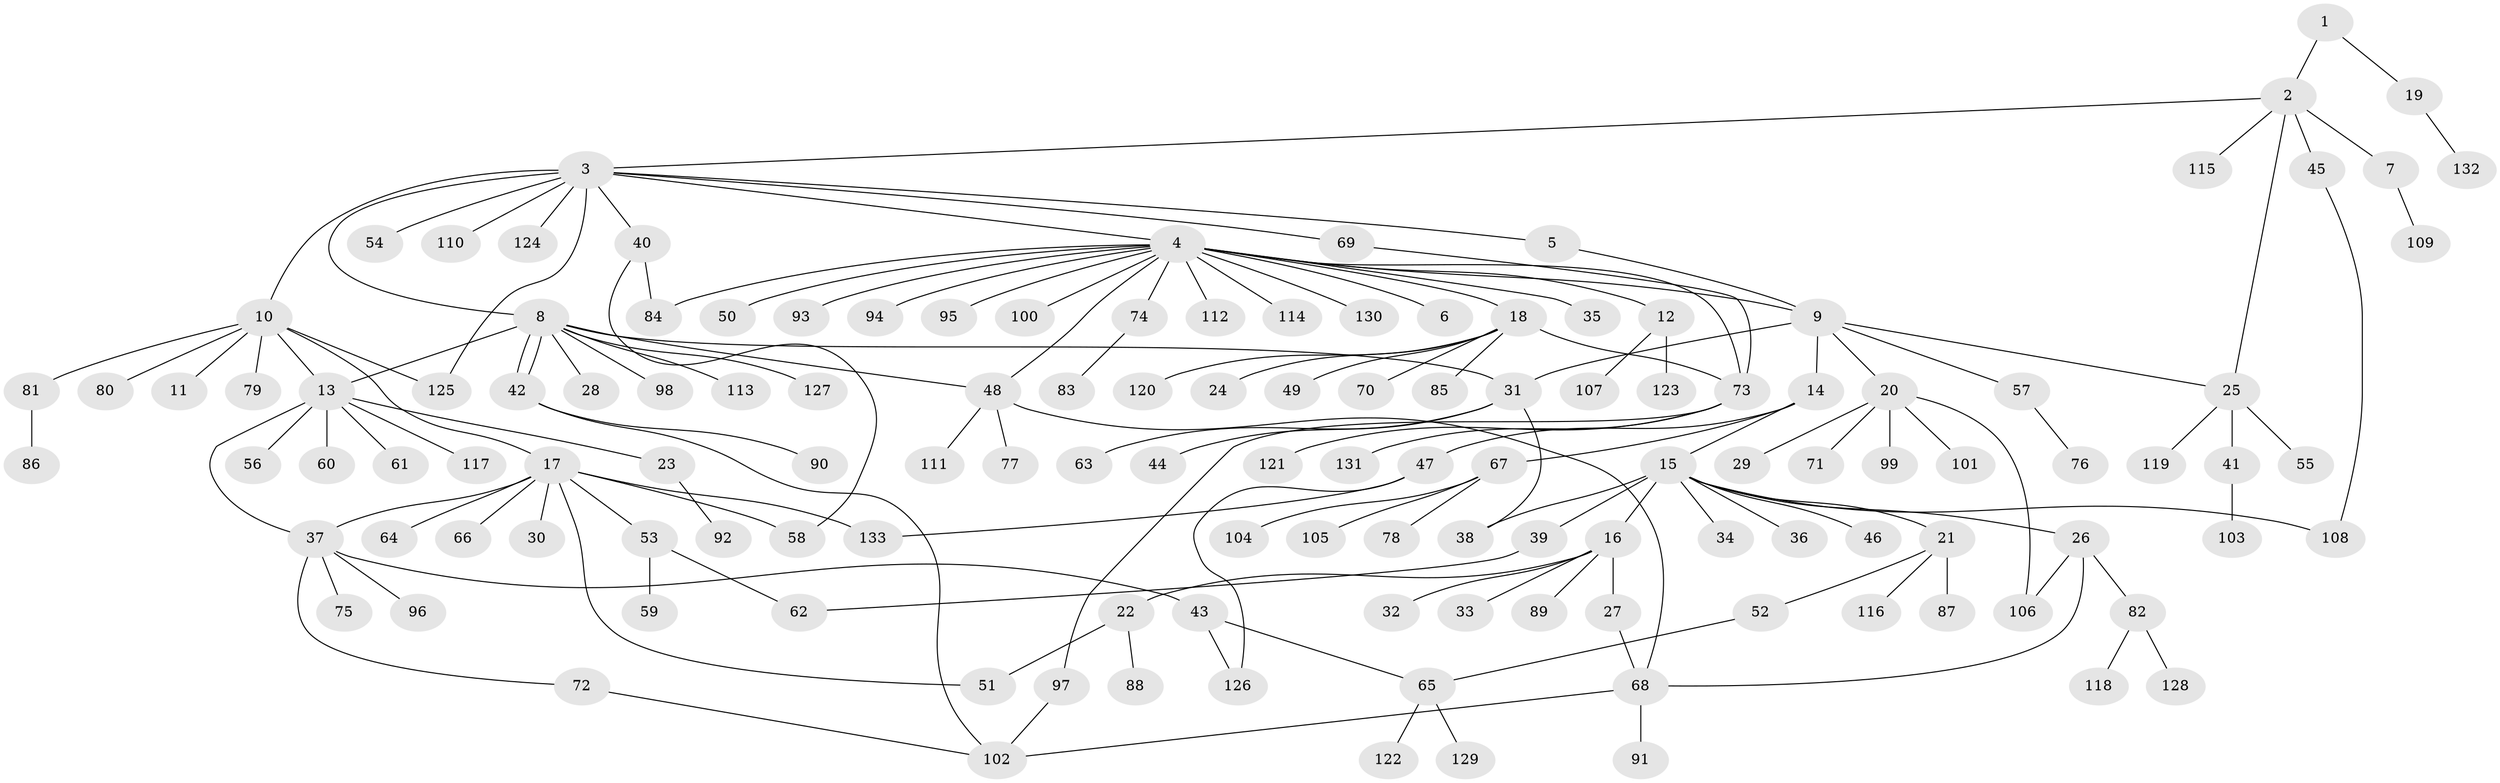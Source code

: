 // Generated by graph-tools (version 1.1) at 2025/25/03/09/25 03:25:59]
// undirected, 133 vertices, 157 edges
graph export_dot {
graph [start="1"]
  node [color=gray90,style=filled];
  1;
  2;
  3;
  4;
  5;
  6;
  7;
  8;
  9;
  10;
  11;
  12;
  13;
  14;
  15;
  16;
  17;
  18;
  19;
  20;
  21;
  22;
  23;
  24;
  25;
  26;
  27;
  28;
  29;
  30;
  31;
  32;
  33;
  34;
  35;
  36;
  37;
  38;
  39;
  40;
  41;
  42;
  43;
  44;
  45;
  46;
  47;
  48;
  49;
  50;
  51;
  52;
  53;
  54;
  55;
  56;
  57;
  58;
  59;
  60;
  61;
  62;
  63;
  64;
  65;
  66;
  67;
  68;
  69;
  70;
  71;
  72;
  73;
  74;
  75;
  76;
  77;
  78;
  79;
  80;
  81;
  82;
  83;
  84;
  85;
  86;
  87;
  88;
  89;
  90;
  91;
  92;
  93;
  94;
  95;
  96;
  97;
  98;
  99;
  100;
  101;
  102;
  103;
  104;
  105;
  106;
  107;
  108;
  109;
  110;
  111;
  112;
  113;
  114;
  115;
  116;
  117;
  118;
  119;
  120;
  121;
  122;
  123;
  124;
  125;
  126;
  127;
  128;
  129;
  130;
  131;
  132;
  133;
  1 -- 2;
  1 -- 19;
  2 -- 3;
  2 -- 7;
  2 -- 25;
  2 -- 45;
  2 -- 115;
  3 -- 4;
  3 -- 5;
  3 -- 8;
  3 -- 10;
  3 -- 40;
  3 -- 54;
  3 -- 69;
  3 -- 110;
  3 -- 124;
  3 -- 125;
  4 -- 6;
  4 -- 9;
  4 -- 12;
  4 -- 18;
  4 -- 35;
  4 -- 48;
  4 -- 50;
  4 -- 73;
  4 -- 74;
  4 -- 84;
  4 -- 93;
  4 -- 94;
  4 -- 95;
  4 -- 100;
  4 -- 112;
  4 -- 114;
  4 -- 130;
  5 -- 9;
  7 -- 109;
  8 -- 13;
  8 -- 28;
  8 -- 31;
  8 -- 42;
  8 -- 42;
  8 -- 48;
  8 -- 98;
  8 -- 113;
  8 -- 127;
  9 -- 14;
  9 -- 20;
  9 -- 25;
  9 -- 31;
  9 -- 57;
  10 -- 11;
  10 -- 13;
  10 -- 17;
  10 -- 79;
  10 -- 80;
  10 -- 81;
  10 -- 125;
  12 -- 107;
  12 -- 123;
  13 -- 23;
  13 -- 37;
  13 -- 56;
  13 -- 60;
  13 -- 61;
  13 -- 117;
  14 -- 15;
  14 -- 47;
  14 -- 67;
  15 -- 16;
  15 -- 21;
  15 -- 26;
  15 -- 34;
  15 -- 36;
  15 -- 38;
  15 -- 39;
  15 -- 46;
  15 -- 108;
  16 -- 22;
  16 -- 27;
  16 -- 32;
  16 -- 33;
  16 -- 89;
  17 -- 30;
  17 -- 37;
  17 -- 51;
  17 -- 53;
  17 -- 58;
  17 -- 64;
  17 -- 66;
  17 -- 133;
  18 -- 24;
  18 -- 49;
  18 -- 70;
  18 -- 73;
  18 -- 85;
  18 -- 120;
  19 -- 132;
  20 -- 29;
  20 -- 71;
  20 -- 99;
  20 -- 101;
  20 -- 106;
  21 -- 52;
  21 -- 87;
  21 -- 116;
  22 -- 51;
  22 -- 88;
  23 -- 92;
  25 -- 41;
  25 -- 55;
  25 -- 119;
  26 -- 68;
  26 -- 82;
  26 -- 106;
  27 -- 68;
  31 -- 38;
  31 -- 44;
  31 -- 63;
  37 -- 43;
  37 -- 72;
  37 -- 75;
  37 -- 96;
  39 -- 62;
  40 -- 58;
  40 -- 84;
  41 -- 103;
  42 -- 90;
  42 -- 102;
  43 -- 65;
  43 -- 126;
  45 -- 108;
  47 -- 126;
  47 -- 133;
  48 -- 68;
  48 -- 77;
  48 -- 111;
  52 -- 65;
  53 -- 59;
  53 -- 62;
  57 -- 76;
  65 -- 122;
  65 -- 129;
  67 -- 78;
  67 -- 104;
  67 -- 105;
  68 -- 91;
  68 -- 102;
  69 -- 73;
  72 -- 102;
  73 -- 97;
  73 -- 121;
  73 -- 131;
  74 -- 83;
  81 -- 86;
  82 -- 118;
  82 -- 128;
  97 -- 102;
}
